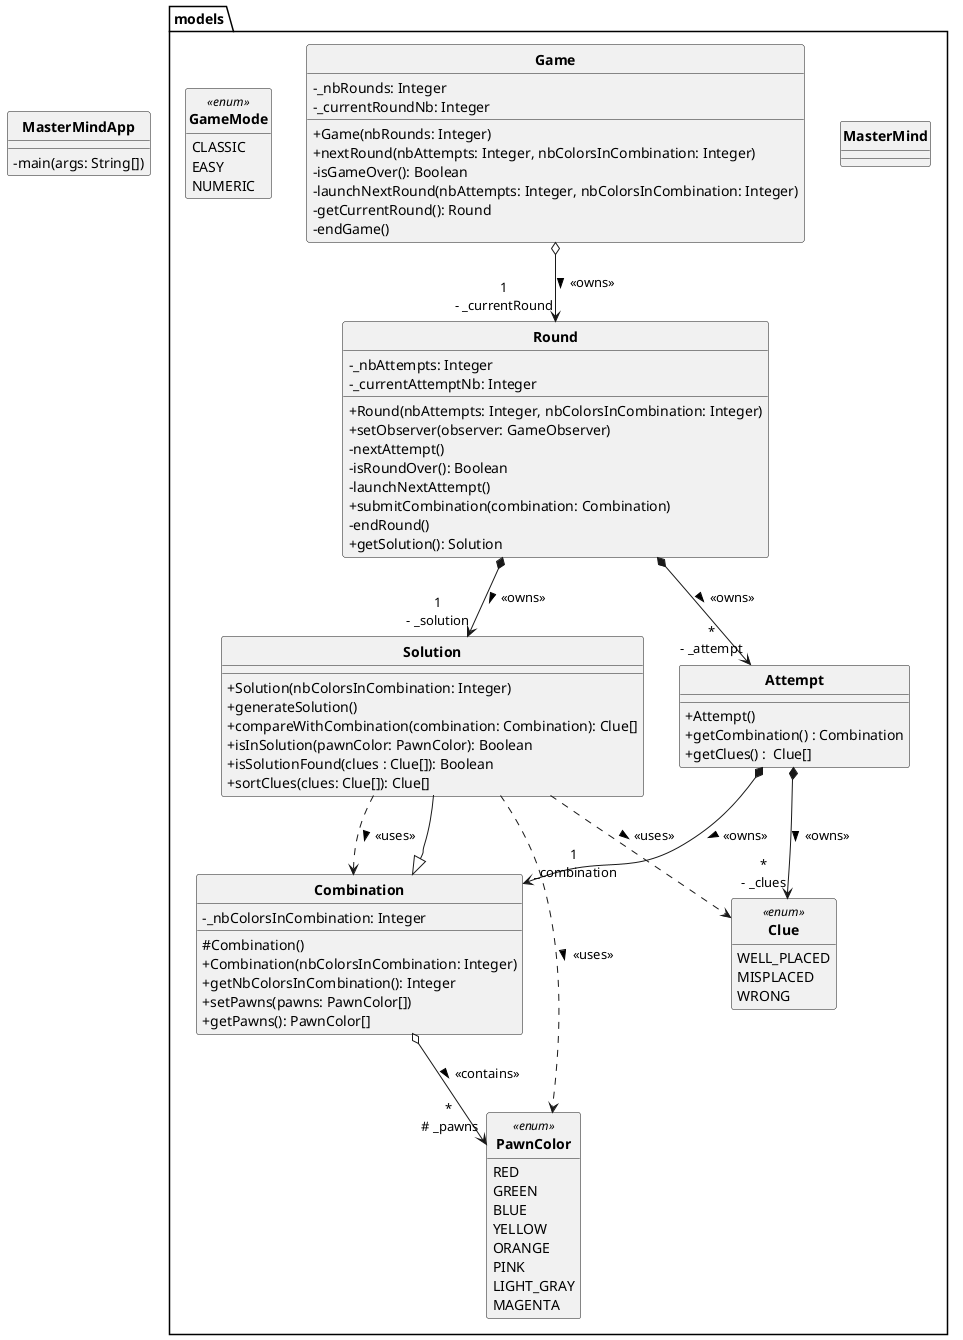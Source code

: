 @startuml

skinparam style strictuml
skinparam classAttributeIconSize 0
skinparam classFontStyle Bold
hide enum methods
hide interface attributes

class MasterMindApp {
    - main(args: String[])
}

package models {
    class MasterMind {}
    class Game {
        - _nbRounds: Integer
        - _currentRoundNb: Integer
        + Game(nbRounds: Integer)
        '+ updateWinRound()
        '+ updateLoseRound()
        '+ updateForfeitRound()
        + nextRound(nbAttempts: Integer, nbColorsInCombination: Integer)
        - isGameOver(): Boolean
        - launchNextRound(nbAttempts: Integer, nbColorsInCombination: Integer)
        - getCurrentRound(): Round
        - endGame()
    }
    class Round {
        - _nbAttempts: Integer
        - _currentAttemptNb: Integer
        + Round(nbAttempts: Integer, nbColorsInCombination: Integer)
        + setObserver(observer: GameObserver)
        '- notifyWinRound()
        '- notifyLoseRound(score: Integer)
        '- notifyForfeitRound()
        - nextAttempt()
        - isRoundOver(): Boolean
        - launchNextAttempt()
        + submitCombination(combination: Combination)
        '- winRound()
        '- loseRound()
        '- forfeitRound()
        - endRound()
        + getSolution(): Solution
    }
    class Combination {
        - _nbColorsInCombination: Integer
        # Combination()
        + Combination(nbColorsInCombination: Integer)
        + getNbColorsInCombination(): Integer
        + setPawns(pawns: PawnColor[])
        + getPawns(): PawnColor[]
    }
    class Solution extends Combination {
        + Solution(nbColorsInCombination: Integer)
        + generateSolution()
        + compareWithCombination(combination: Combination): Clue[]
        + isInSolution(pawnColor: PawnColor): Boolean
        + isSolutionFound(clues : Clue[]): Boolean
        + sortClues(clues: Clue[]): Clue[]
    }
    class Attempt
    {
        + Attempt()
        + getCombination() : Combination
        + getClues() :  Clue[]
    }
    /'
    class GenerateCluesFactory {
        + createClassic(): GenerateCluesStrategy
        + createEasy(): GenerateCluesStrategy
    }
    class GenerateCluesClassic extends GenerateCluesTemplate implements GenerateCluesStrategy {
        + CluesClassic()
        + generateAdaptedClues(combinationSubmitted: Combination): Clue[]
    }
    class GenerateCluesEasy extends GenerateCluesTemplate implements GenerateCluesStrategy {
        + CluesEasy()
        + generateAdaptesClues(combinationSubmitted: Combination): Clue[]
    }
    class GenerateCluesTemplate {
        + generateClues(combinationSubmitted: Combination): Clue[]
    }

    interface GenerateCluesStrategy <<interface>> {
        + generateAdaptedClues(combinationSubmitted: Combination): Clue[]
    }
    '/

    /'
    interface RoundObserver <<interface>> {
        + updateWinRound()
        + updateLoseRound(score: Integer)
        + updateForfeitRound()
    }
    '/

    enum PawnColor <<enum>> {
        RED
        GREEN
        BLUE
        YELLOW
        ORANGE
        PINK
        LIGHT_GRAY
        MAGENTA
    }
    enum GameMode <<enum>> {
        CLASSIC
        EASY
        NUMERIC
    }
    enum Clue <<enum>> {
        WELL_PLACED
        MISPLACED
        WRONG
    }
}

'Relations

'Models

'Game
Game o--> "1\n- _currentRound" Round : > <<owns>>

'Round
Round *--> "1\n- _solution" Solution : > <<owns>>
'Relation avec observer dans la partie GameObserver
Round *--> "*\n- _attempt" Attempt : > <<owns>>

'Combination
Combination o--> "*\n # _pawns" PawnColor : > <<contains>>

'Solution
Solution ..> PawnColor : > <<uses>>
Solution ..> Clue : > <<uses>>
Solution ..> Combination : > <<uses>>

Attempt *--> "*\n- _clues" Clue : > <<owns>>
Attempt *--> "1\n _combination" Combination : > <<owns>>

'RoundObserver
'RoundObserver <--o "*\n- _roundObserver" Round : > <<observes>>

/'
'GenerateCluesFactory
GenerateCluesFactory ..> GenerateCluesClassic : > <<uses>>
GenerateCluesFactory ..> GenerateCluesEasy : > <<uses>>
GenerateCluesFactory ..> GenerateCluesStrategy : > <<uses>>

'GenerateCluesClassic
GenerateCluesClassic ..> Clue : > <<uses>>

'GenerateCluesEasy
GenerateCluesEasy ..> Clue : > <<uses>>

'GenerateCluesStrategy
GenerateCluesStrategy ..> Clue : > <<uses>>

'GenerateCluesTemplate
GenerateCluesTemplate ..> Clue : > <<uses>>
'/

'Gestion des stratégies dans la vue, mais génération des indices dans le modèle
'C'est le modèle qui renvoit les indices à la vue (triés ou non)
'Tous les Round d'une même instance de Game ont des attributs communs, donc stocker dans Game ?
'Stocker toutes les tentatives de la partie
'Stocker tous les indices obtenus
'Stocker tous les Round de la partie
'Dictionnaire de dictionnaires ?
'Comment prévenir Game que Round est terminé ?
'Classe Attempt

'Finir modèles pour le mardi 5 inclus
'Finir vues et controllers pour le dimanche 10 inclus (rendu 1)

@enduml